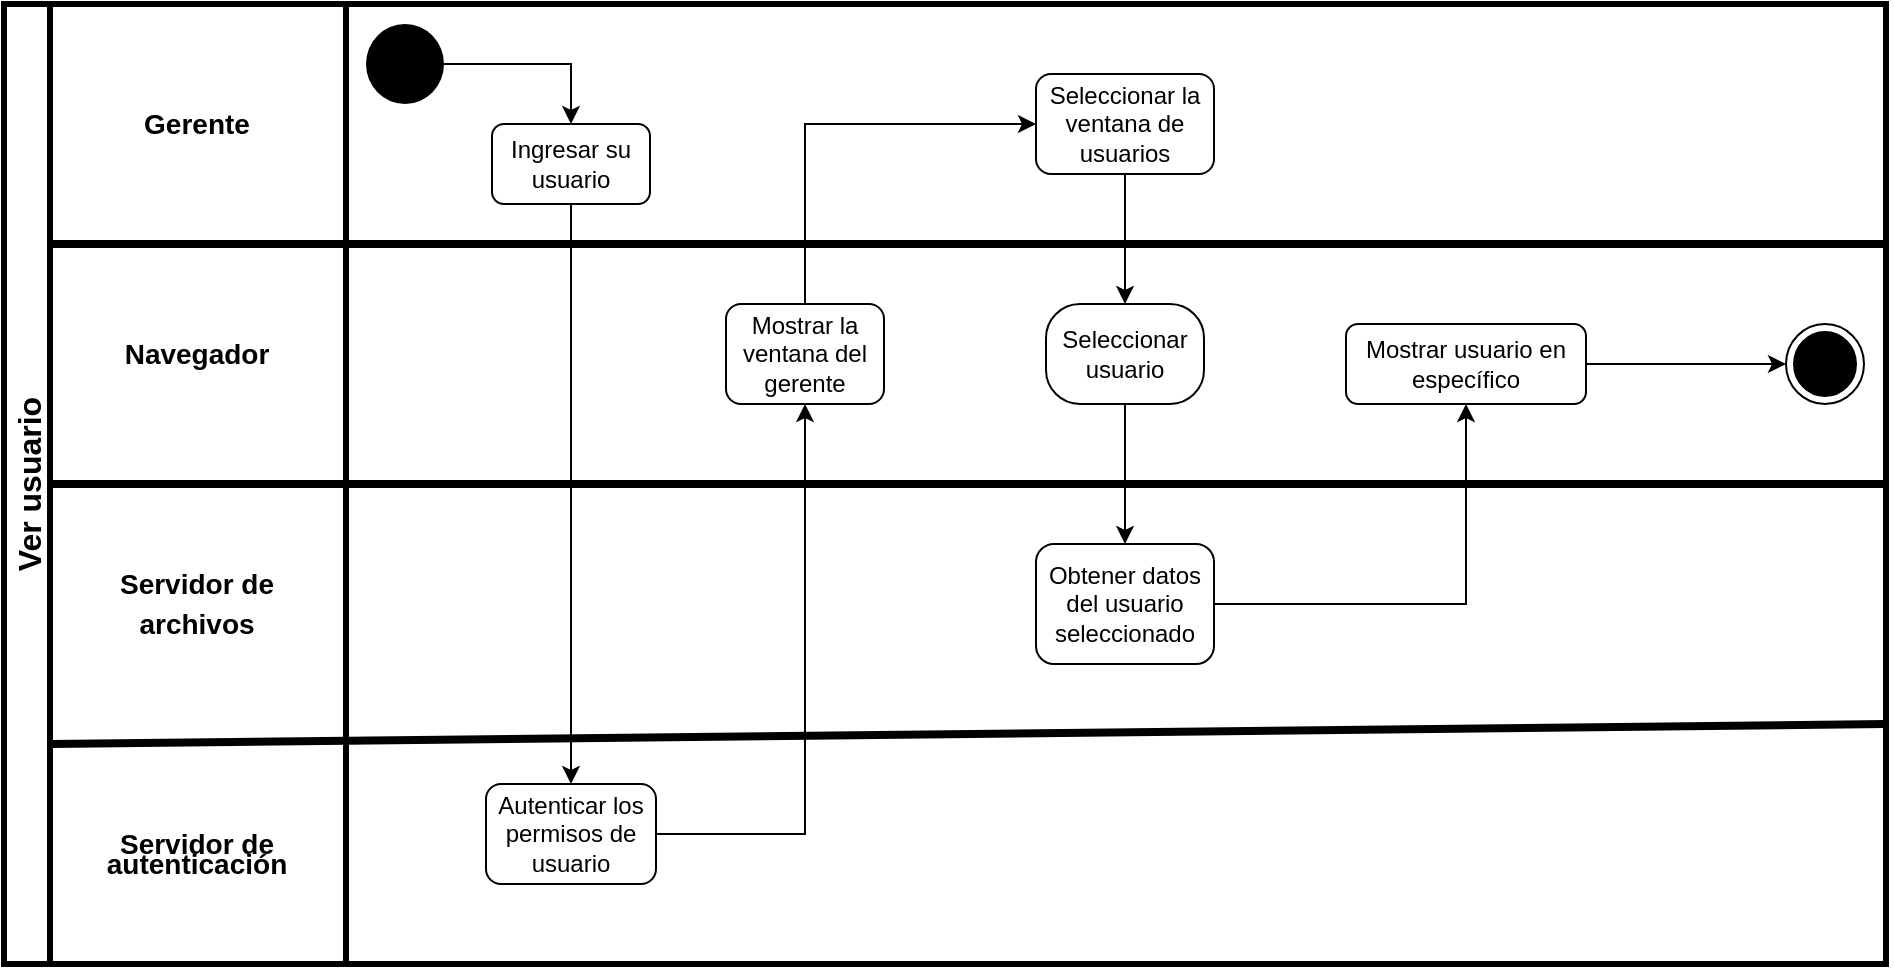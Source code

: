 <mxfile version="20.2.3" type="device"><diagram id="QC6lcjWJ8O9GeeagKkRp" name="Page-1"><mxGraphModel dx="1038" dy="521" grid="1" gridSize="10" guides="1" tooltips="1" connect="1" arrows="1" fold="1" page="1" pageScale="1" pageWidth="827" pageHeight="1169" math="0" shadow="0"><root><mxCell id="0"/><mxCell id="1" parent="0"/><mxCell id="O9L3vRxWzfJ1DxE7O-8K-1" value="Ver usuario" style="swimlane;horizontal=0;fontSize=16;strokeWidth=3;" parent="1" vertex="1"><mxGeometry x="29" y="30" width="941" height="480" as="geometry"/></mxCell><mxCell id="Lobk5ZAlvi4K67Mknl0L-3" value="" style="endArrow=none;html=1;endSize=6;strokeWidth=4;entryX=1;entryY=0.5;entryDx=0;entryDy=0;" parent="O9L3vRxWzfJ1DxE7O-8K-1" target="O9L3vRxWzfJ1DxE7O-8K-1" edge="1"><mxGeometry width="50" height="50" relative="1" as="geometry"><mxPoint x="23" y="240" as="sourcePoint"/><mxPoint x="1021" y="240" as="targetPoint"/></mxGeometry></mxCell><mxCell id="Lobk5ZAlvi4K67Mknl0L-4" value="Gerente" style="text;html=1;align=center;verticalAlign=middle;resizable=0;points=[];autosize=1;strokeColor=none;strokeWidth=1;fontSize=14;fontStyle=1" parent="O9L3vRxWzfJ1DxE7O-8K-1" vertex="1"><mxGeometry x="61" y="50" width="70" height="20" as="geometry"/></mxCell><mxCell id="Lobk5ZAlvi4K67Mknl0L-8" value="Navegador" style="text;html=1;align=center;verticalAlign=middle;resizable=0;points=[];autosize=1;strokeColor=none;strokeWidth=1;fontSize=14;fontStyle=1" parent="O9L3vRxWzfJ1DxE7O-8K-1" vertex="1"><mxGeometry x="51" y="165" width="90" height="20" as="geometry"/></mxCell><mxCell id="Lobk5ZAlvi4K67Mknl0L-19" style="edgeStyle=orthogonalEdgeStyle;rounded=0;orthogonalLoop=1;jettySize=auto;html=1;fontSize=12;" parent="O9L3vRxWzfJ1DxE7O-8K-1" source="Lobk5ZAlvi4K67Mknl0L-12" target="Lobk5ZAlvi4K67Mknl0L-16" edge="1"><mxGeometry relative="1" as="geometry"/></mxCell><mxCell id="Lobk5ZAlvi4K67Mknl0L-12" value="" style="ellipse;fillColor=#000000;strokeColor=none;fontSize=20;" parent="O9L3vRxWzfJ1DxE7O-8K-1" vertex="1"><mxGeometry x="181" y="10" width="39" height="40" as="geometry"/></mxCell><mxCell id="Lobk5ZAlvi4K67Mknl0L-21" style="edgeStyle=orthogonalEdgeStyle;rounded=0;orthogonalLoop=1;jettySize=auto;html=1;fontSize=12;" parent="O9L3vRxWzfJ1DxE7O-8K-1" source="Lobk5ZAlvi4K67Mknl0L-16" target="Lobk5ZAlvi4K67Mknl0L-20" edge="1"><mxGeometry relative="1" as="geometry"/></mxCell><mxCell id="Lobk5ZAlvi4K67Mknl0L-16" value="Ingresar su usuario" style="rounded=1;whiteSpace=wrap;html=1;fontSize=12;strokeWidth=1;" parent="O9L3vRxWzfJ1DxE7O-8K-1" vertex="1"><mxGeometry x="244" y="60" width="79" height="40" as="geometry"/></mxCell><mxCell id="dCr_AMZYBiPzTKJFs_JS-14" style="edgeStyle=orthogonalEdgeStyle;rounded=0;orthogonalLoop=1;jettySize=auto;html=1;entryX=0.5;entryY=1;entryDx=0;entryDy=0;fontSize=14;" parent="O9L3vRxWzfJ1DxE7O-8K-1" source="Lobk5ZAlvi4K67Mknl0L-20" target="dCr_AMZYBiPzTKJFs_JS-12" edge="1"><mxGeometry relative="1" as="geometry"/></mxCell><mxCell id="Lobk5ZAlvi4K67Mknl0L-20" value="Autenticar los permisos de usuario" style="rounded=1;whiteSpace=wrap;html=1;fontSize=12;strokeWidth=1;" parent="O9L3vRxWzfJ1DxE7O-8K-1" vertex="1"><mxGeometry x="241" y="390" width="85" height="50" as="geometry"/></mxCell><mxCell id="dCr_AMZYBiPzTKJFs_JS-5" value="" style="ellipse;html=1;shape=endState;fillColor=#000000;strokeColor=#000000;fontSize=14;" parent="O9L3vRxWzfJ1DxE7O-8K-1" vertex="1"><mxGeometry x="891" y="160" width="39" height="40" as="geometry"/></mxCell><mxCell id="Lobk5ZAlvi4K67Mknl0L-2" value="" style="endArrow=none;html=1;endSize=6;strokeWidth=4;entryX=1;entryY=0.25;entryDx=0;entryDy=0;" parent="O9L3vRxWzfJ1DxE7O-8K-1" target="O9L3vRxWzfJ1DxE7O-8K-1" edge="1"><mxGeometry width="50" height="50" relative="1" as="geometry"><mxPoint x="23" y="120" as="sourcePoint"/><mxPoint x="1001" y="120" as="targetPoint"/></mxGeometry></mxCell><mxCell id="dCr_AMZYBiPzTKJFs_JS-10" value="autenticación" style="text;html=1;align=center;verticalAlign=middle;resizable=0;points=[];autosize=1;strokeColor=none;strokeWidth=1;fontSize=14;fontStyle=1;labelBackgroundColor=none;" parent="O9L3vRxWzfJ1DxE7O-8K-1" vertex="1"><mxGeometry x="41" y="420" width="110" height="20" as="geometry"/></mxCell><mxCell id="dCr_AMZYBiPzTKJFs_JS-18" style="edgeStyle=orthogonalEdgeStyle;rounded=0;orthogonalLoop=1;jettySize=auto;html=1;entryX=0;entryY=0.5;entryDx=0;entryDy=0;fontSize=16;endSize=6;strokeWidth=1;exitX=0.5;exitY=0;exitDx=0;exitDy=0;" parent="O9L3vRxWzfJ1DxE7O-8K-1" source="dCr_AMZYBiPzTKJFs_JS-12" target="dCr_AMZYBiPzTKJFs_JS-15" edge="1"><mxGeometry relative="1" as="geometry"/></mxCell><mxCell id="dCr_AMZYBiPzTKJFs_JS-12" value="Mostrar la ventana del gerente" style="rounded=1;whiteSpace=wrap;html=1;fontSize=12;strokeWidth=1;" parent="O9L3vRxWzfJ1DxE7O-8K-1" vertex="1"><mxGeometry x="361" y="150" width="79" height="50" as="geometry"/></mxCell><mxCell id="dCr_AMZYBiPzTKJFs_JS-21" style="edgeStyle=orthogonalEdgeStyle;rounded=0;orthogonalLoop=1;jettySize=auto;html=1;fontSize=16;endSize=6;strokeWidth=1;" parent="O9L3vRxWzfJ1DxE7O-8K-1" source="dCr_AMZYBiPzTKJFs_JS-15" target="dCr_AMZYBiPzTKJFs_JS-20" edge="1"><mxGeometry relative="1" as="geometry"/></mxCell><mxCell id="dCr_AMZYBiPzTKJFs_JS-15" value="Seleccionar la ventana de usuarios" style="rounded=1;whiteSpace=wrap;html=1;fontSize=12;strokeWidth=1;" parent="O9L3vRxWzfJ1DxE7O-8K-1" vertex="1"><mxGeometry x="516" y="35" width="89" height="50" as="geometry"/></mxCell><mxCell id="dCr_AMZYBiPzTKJFs_JS-20" value="Seleccionar usuario" style="rounded=1;whiteSpace=wrap;html=1;fontSize=12;strokeWidth=1;arcSize=34;" parent="O9L3vRxWzfJ1DxE7O-8K-1" vertex="1"><mxGeometry x="521" y="150" width="79" height="50" as="geometry"/></mxCell><mxCell id="dCr_AMZYBiPzTKJFs_JS-27" value="" style="group" parent="O9L3vRxWzfJ1DxE7O-8K-1" vertex="1" connectable="0"><mxGeometry x="51" y="280" width="90" height="40" as="geometry"/></mxCell><mxCell id="dCr_AMZYBiPzTKJFs_JS-1" value="Servidor de" style="text;html=1;align=center;verticalAlign=middle;resizable=0;points=[];autosize=1;strokeColor=none;strokeWidth=1;fontSize=14;fontStyle=1;labelBackgroundColor=none;" parent="dCr_AMZYBiPzTKJFs_JS-27" vertex="1"><mxGeometry width="90" height="20" as="geometry"/></mxCell><mxCell id="dCr_AMZYBiPzTKJFs_JS-11" value="archivos" style="text;html=1;align=center;verticalAlign=middle;resizable=0;points=[];autosize=1;strokeColor=none;strokeWidth=1;fontSize=14;fontStyle=1;labelBackgroundColor=none;" parent="dCr_AMZYBiPzTKJFs_JS-27" vertex="1"><mxGeometry x="10" y="20" width="70" height="20" as="geometry"/></mxCell><mxCell id="vbzzSwSv2tNfkl7qBH8U-6" value="Obtener datos del usuario seleccionado" style="rounded=1;whiteSpace=wrap;html=1;fontSize=12;strokeWidth=1;" parent="O9L3vRxWzfJ1DxE7O-8K-1" vertex="1"><mxGeometry x="516" y="270" width="89" height="60" as="geometry"/></mxCell><mxCell id="vbzzSwSv2tNfkl7qBH8U-25" style="edgeStyle=orthogonalEdgeStyle;rounded=0;orthogonalLoop=1;jettySize=auto;html=1;entryX=0;entryY=0.5;entryDx=0;entryDy=0;fontSize=11;" parent="O9L3vRxWzfJ1DxE7O-8K-1" source="vbzzSwSv2tNfkl7qBH8U-15" target="dCr_AMZYBiPzTKJFs_JS-5" edge="1"><mxGeometry relative="1" as="geometry"/></mxCell><mxCell id="vbzzSwSv2tNfkl7qBH8U-15" value="Mostrar usuario en específico" style="rounded=1;whiteSpace=wrap;html=1;fontSize=12;strokeWidth=1;" parent="O9L3vRxWzfJ1DxE7O-8K-1" vertex="1"><mxGeometry x="671" y="160" width="120" height="40" as="geometry"/></mxCell><mxCell id="vbzzSwSv2tNfkl7qBH8U-29" style="edgeStyle=orthogonalEdgeStyle;rounded=0;orthogonalLoop=1;jettySize=auto;html=1;entryX=0.5;entryY=1;entryDx=0;entryDy=0;fontSize=11;exitX=1;exitY=0.5;exitDx=0;exitDy=0;" parent="O9L3vRxWzfJ1DxE7O-8K-1" source="vbzzSwSv2tNfkl7qBH8U-6" target="vbzzSwSv2tNfkl7qBH8U-15" edge="1"><mxGeometry relative="1" as="geometry"><mxPoint x="695" y="295" as="sourcePoint"/><mxPoint x="761" y="225" as="targetPoint"/></mxGeometry></mxCell><mxCell id="A32nmneVy_jPar5St5CU-1" style="edgeStyle=orthogonalEdgeStyle;rounded=0;orthogonalLoop=1;jettySize=auto;html=1;fontSize=16;endSize=6;strokeWidth=1;exitX=0.5;exitY=1;exitDx=0;exitDy=0;entryX=0.5;entryY=0;entryDx=0;entryDy=0;" parent="O9L3vRxWzfJ1DxE7O-8K-1" source="dCr_AMZYBiPzTKJFs_JS-20" target="vbzzSwSv2tNfkl7qBH8U-6" edge="1"><mxGeometry relative="1" as="geometry"><mxPoint x="476.5" y="95" as="sourcePoint"/><mxPoint x="467" y="260" as="targetPoint"/></mxGeometry></mxCell><mxCell id="Lobk5ZAlvi4K67Mknl0L-1" value="" style="endArrow=none;html=1;strokeWidth=3;" parent="O9L3vRxWzfJ1DxE7O-8K-1" edge="1"><mxGeometry width="50" height="50" relative="1" as="geometry"><mxPoint x="171" y="480" as="sourcePoint"/><mxPoint x="171" as="targetPoint"/></mxGeometry></mxCell><mxCell id="dCr_AMZYBiPzTKJFs_JS-8" value="" style="endArrow=none;html=1;endSize=6;strokeWidth=4;entryX=1;entryY=0.75;entryDx=0;entryDy=0;" parent="1" target="O9L3vRxWzfJ1DxE7O-8K-1" edge="1"><mxGeometry width="50" height="50" relative="1" as="geometry"><mxPoint x="52" y="400" as="sourcePoint"/><mxPoint x="799" y="400" as="targetPoint"/></mxGeometry></mxCell><mxCell id="dCr_AMZYBiPzTKJFs_JS-9" value="Servidor de" style="text;html=1;align=center;verticalAlign=middle;resizable=0;points=[];autosize=1;strokeColor=none;strokeWidth=1;fontSize=14;fontStyle=1;labelBackgroundColor=none;" parent="1" vertex="1"><mxGeometry x="80" y="440" width="90" height="20" as="geometry"/></mxCell></root></mxGraphModel></diagram></mxfile>